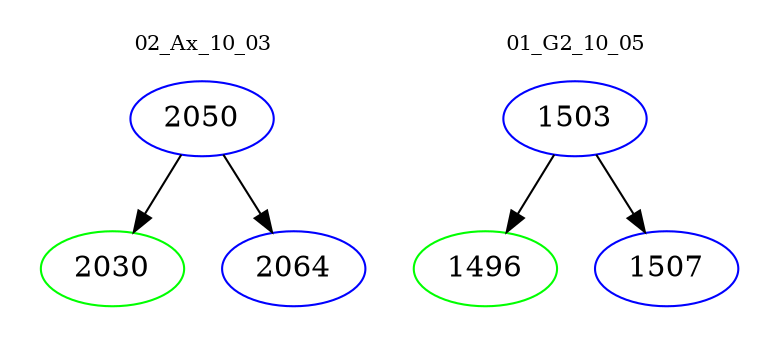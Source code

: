digraph{
subgraph cluster_0 {
color = white
label = "02_Ax_10_03";
fontsize=10;
T0_2050 [label="2050", color="blue"]
T0_2050 -> T0_2030 [color="black"]
T0_2030 [label="2030", color="green"]
T0_2050 -> T0_2064 [color="black"]
T0_2064 [label="2064", color="blue"]
}
subgraph cluster_1 {
color = white
label = "01_G2_10_05";
fontsize=10;
T1_1503 [label="1503", color="blue"]
T1_1503 -> T1_1496 [color="black"]
T1_1496 [label="1496", color="green"]
T1_1503 -> T1_1507 [color="black"]
T1_1507 [label="1507", color="blue"]
}
}
